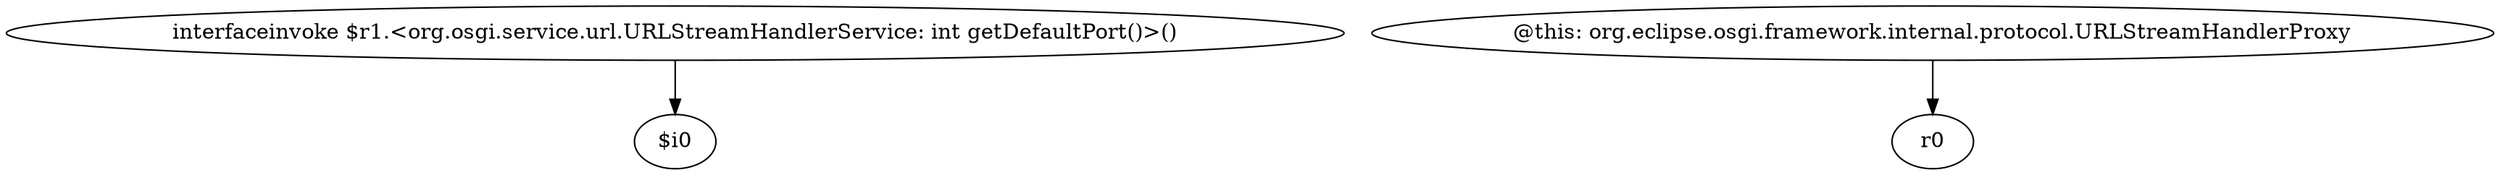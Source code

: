 digraph g {
0[label="interfaceinvoke $r1.<org.osgi.service.url.URLStreamHandlerService: int getDefaultPort()>()"]
1[label="$i0"]
0->1[label=""]
2[label="@this: org.eclipse.osgi.framework.internal.protocol.URLStreamHandlerProxy"]
3[label="r0"]
2->3[label=""]
}